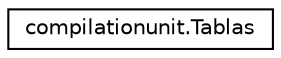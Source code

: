 digraph G
{
  edge [fontname="Helvetica",fontsize="10",labelfontname="Helvetica",labelfontsize="10"];
  node [fontname="Helvetica",fontsize="10",shape=record];
  rankdir=LR;
  Node1 [label="compilationunit.Tablas",height=0.2,width=0.4,color="black", fillcolor="white", style="filled",URL="$classcompilationunit_1_1_tablas.html"];
}
